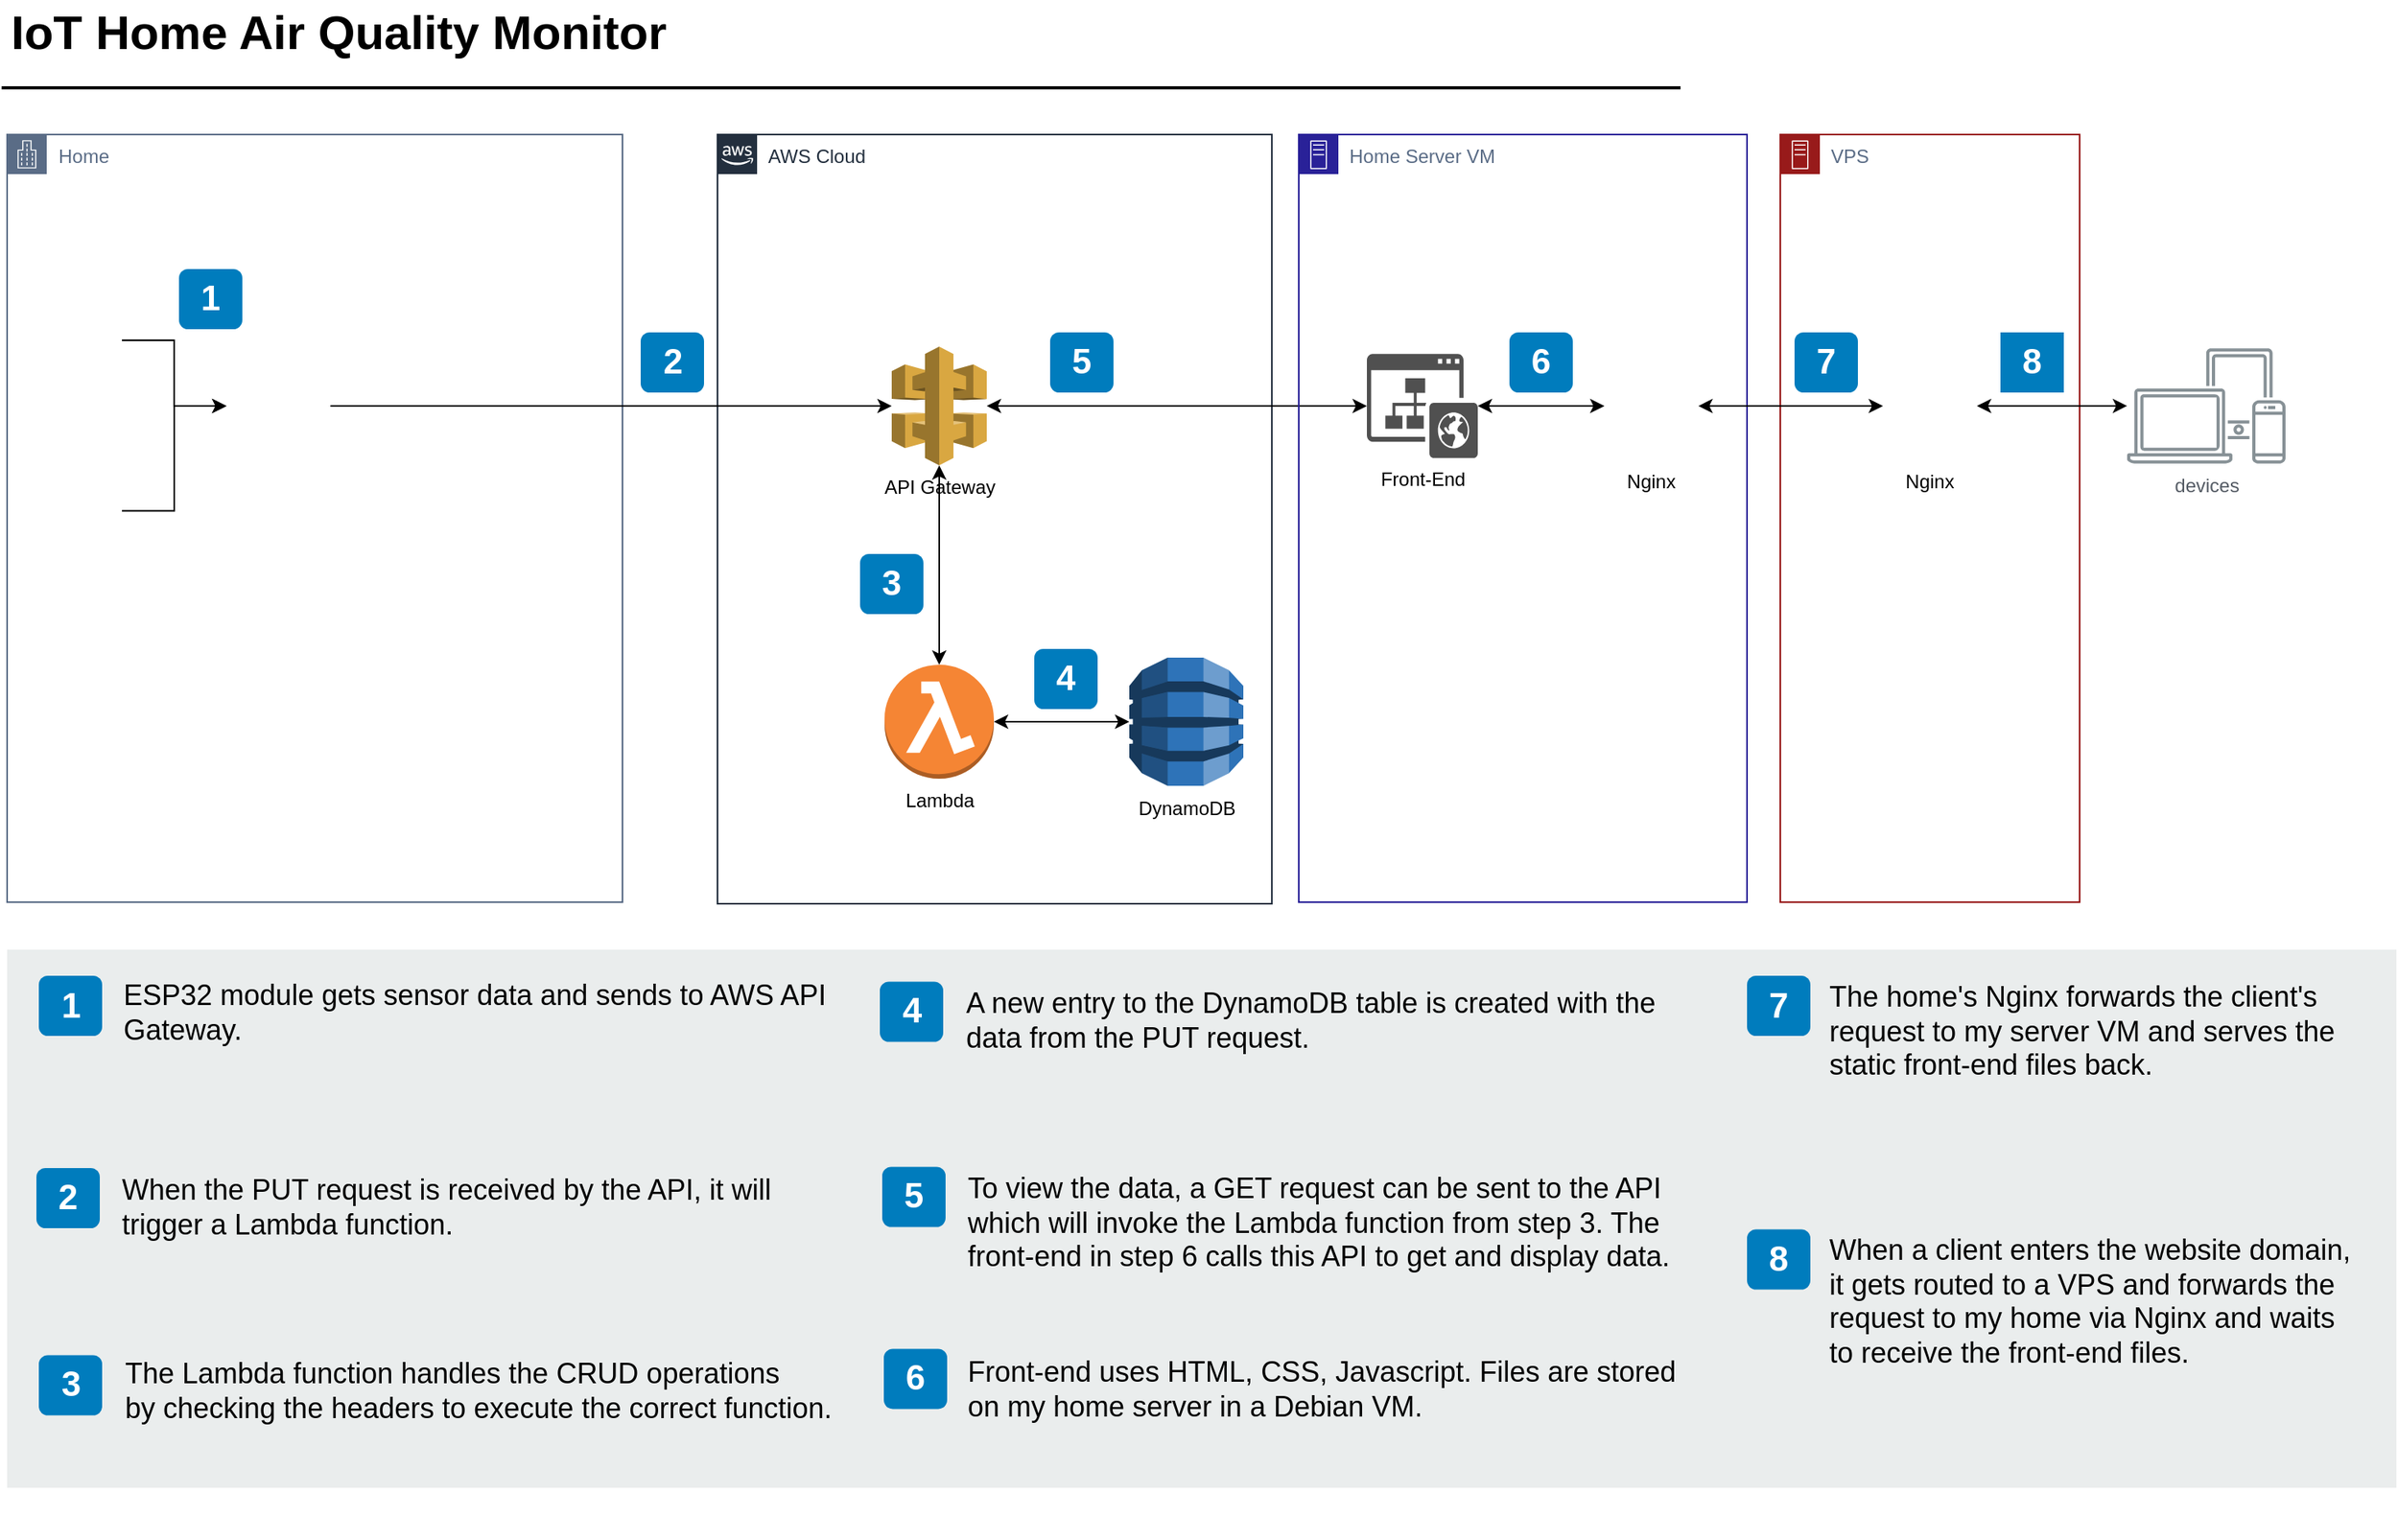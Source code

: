 <mxfile version="22.1.2" type="device">
  <diagram id="Ht1M8jgEwFfnCIfOTk4-" name="Page-1">
    <mxGraphModel dx="2074" dy="1243" grid="1" gridSize="10" guides="1" tooltips="1" connect="1" arrows="1" fold="1" page="1" pageScale="1" pageWidth="827" pageHeight="1169" math="0" shadow="0">
      <root>
        <mxCell id="0" />
        <mxCell id="1" parent="0" />
        <mxCell id="UEzPUAAOIrF-is8g5C7q-2" value="AWS Cloud" style="points=[[0,0],[0.25,0],[0.5,0],[0.75,0],[1,0],[1,0.25],[1,0.5],[1,0.75],[1,1],[0.75,1],[0.5,1],[0.25,1],[0,1],[0,0.75],[0,0.5],[0,0.25]];outlineConnect=0;gradientColor=none;html=1;whiteSpace=wrap;fontSize=12;fontStyle=0;shape=mxgraph.aws4.group;grIcon=mxgraph.aws4.group_aws_cloud_alt;strokeColor=#232F3E;fillColor=none;verticalAlign=top;align=left;spacingLeft=30;fontColor=#232F3E;dashed=0;container=1;pointerEvents=0;collapsible=0;recursiveResize=0;" parent="1" vertex="1">
          <mxGeometry x="460" y="175" width="350" height="486" as="geometry" />
        </mxCell>
        <mxCell id="UEzPUAAOIrF-is8g5C7q-19" value="3" style="rounded=1;whiteSpace=wrap;html=1;fillColor=#007CBD;strokeColor=none;fontColor=#FFFFFF;fontStyle=1;fontSize=22;" parent="UEzPUAAOIrF-is8g5C7q-2" vertex="1">
          <mxGeometry x="90" y="265" width="40" height="38" as="geometry" />
        </mxCell>
        <mxCell id="Rn5ZRjsLJGdN7JnNb3c5-17" value="API Gateway" style="outlineConnect=0;dashed=0;verticalLabelPosition=bottom;verticalAlign=top;align=center;html=1;shape=mxgraph.aws3.api_gateway;fillColor=#D9A741;gradientColor=none;" parent="UEzPUAAOIrF-is8g5C7q-2" vertex="1">
          <mxGeometry x="110" y="134" width="60" height="75" as="geometry" />
        </mxCell>
        <mxCell id="Rn5ZRjsLJGdN7JnNb3c5-20" value="DynamoDB" style="outlineConnect=0;dashed=0;verticalLabelPosition=bottom;verticalAlign=top;align=center;html=1;shape=mxgraph.aws3.dynamo_db;fillColor=#2E73B8;gradientColor=none;" parent="UEzPUAAOIrF-is8g5C7q-2" vertex="1">
          <mxGeometry x="260" y="330.5" width="72" height="81" as="geometry" />
        </mxCell>
        <mxCell id="UEzPUAAOIrF-is8g5C7q-20" value="4" style="rounded=1;whiteSpace=wrap;html=1;fillColor=#007CBD;strokeColor=none;fontColor=#FFFFFF;fontStyle=1;fontSize=22;" parent="UEzPUAAOIrF-is8g5C7q-2" vertex="1">
          <mxGeometry x="200" y="325" width="40" height="38" as="geometry" />
        </mxCell>
        <mxCell id="UEzPUAAOIrF-is8g5C7q-21" value="5" style="rounded=1;whiteSpace=wrap;html=1;fillColor=#007CBD;strokeColor=none;fontColor=#FFFFFF;fontStyle=1;fontSize=22;" parent="UEzPUAAOIrF-is8g5C7q-2" vertex="1">
          <mxGeometry x="210" y="125" width="40" height="38" as="geometry" />
        </mxCell>
        <mxCell id="Rn5ZRjsLJGdN7JnNb3c5-25" style="edgeStyle=orthogonalEdgeStyle;rounded=0;orthogonalLoop=1;jettySize=auto;html=1;startArrow=classic;startFill=1;" parent="UEzPUAAOIrF-is8g5C7q-2" source="Rn5ZRjsLJGdN7JnNb3c5-23" target="Rn5ZRjsLJGdN7JnNb3c5-20" edge="1">
          <mxGeometry relative="1" as="geometry" />
        </mxCell>
        <mxCell id="Rn5ZRjsLJGdN7JnNb3c5-23" value="Lambda" style="outlineConnect=0;dashed=0;verticalLabelPosition=bottom;verticalAlign=top;align=center;html=1;shape=mxgraph.aws3.lambda_function;fillColor=#F58534;gradientColor=none;" parent="UEzPUAAOIrF-is8g5C7q-2" vertex="1">
          <mxGeometry x="105.5" y="335" width="69" height="72" as="geometry" />
        </mxCell>
        <mxCell id="Rn5ZRjsLJGdN7JnNb3c5-24" style="edgeStyle=orthogonalEdgeStyle;rounded=0;orthogonalLoop=1;jettySize=auto;html=1;entryX=0.5;entryY=0;entryDx=0;entryDy=0;entryPerimeter=0;startArrow=classic;startFill=1;" parent="UEzPUAAOIrF-is8g5C7q-2" source="Rn5ZRjsLJGdN7JnNb3c5-17" target="Rn5ZRjsLJGdN7JnNb3c5-23" edge="1">
          <mxGeometry relative="1" as="geometry" />
        </mxCell>
        <mxCell id="UEzPUAAOIrF-is8g5C7q-1" value="Home" style="points=[[0,0],[0.25,0],[0.5,0],[0.75,0],[1,0],[1,0.25],[1,0.5],[1,0.75],[1,1],[0.75,1],[0.5,1],[0.25,1],[0,1],[0,0.75],[0,0.5],[0,0.25]];outlineConnect=0;gradientColor=none;html=1;whiteSpace=wrap;fontSize=12;fontStyle=0;shape=mxgraph.aws4.group;grIcon=mxgraph.aws4.group_corporate_data_center;strokeColor=#5A6C86;fillColor=none;verticalAlign=top;align=left;spacingLeft=30;fontColor=#5A6C86;dashed=0;container=1;pointerEvents=0;collapsible=0;recursiveResize=0;" parent="1" vertex="1">
          <mxGeometry x="11.5" y="175" width="388.5" height="485" as="geometry" />
        </mxCell>
        <mxCell id="Rn5ZRjsLJGdN7JnNb3c5-3" value="" style="shape=image;imageAspect=0;aspect=fixed;verticalLabelPosition=bottom;verticalAlign=top;image=https://domoticx.com/wp-content/uploads/2016/12/ESP32-chip-icon.png;" parent="UEzPUAAOIrF-is8g5C7q-1" vertex="1">
          <mxGeometry x="138.5" y="139" width="65.64" height="65" as="geometry" />
        </mxCell>
        <mxCell id="Rn5ZRjsLJGdN7JnNb3c5-7" style="edgeStyle=orthogonalEdgeStyle;rounded=0;orthogonalLoop=1;jettySize=auto;html=1;" parent="UEzPUAAOIrF-is8g5C7q-1" source="Rn5ZRjsLJGdN7JnNb3c5-5" target="Rn5ZRjsLJGdN7JnNb3c5-3" edge="1">
          <mxGeometry relative="1" as="geometry" />
        </mxCell>
        <mxCell id="Rn5ZRjsLJGdN7JnNb3c5-5" value="" style="shape=image;imageAspect=0;aspect=fixed;verticalLabelPosition=bottom;verticalAlign=top;image=https://img.freepik.com/premium-vector/temparature-humidity-sensor_600943-19.jpg?w=996;" parent="UEzPUAAOIrF-is8g5C7q-1" vertex="1">
          <mxGeometry x="38.43" y="100" width="34.04" height="60" as="geometry" />
        </mxCell>
        <mxCell id="-QjtrjUzRDEMRZ5MF8oH-9" value="1" style="rounded=1;whiteSpace=wrap;html=1;fillColor=#007CBD;strokeColor=none;fontColor=#FFFFFF;fontStyle=1;fontSize=22;" parent="UEzPUAAOIrF-is8g5C7q-1" vertex="1">
          <mxGeometry x="108.5" y="85" width="40" height="38" as="geometry" />
        </mxCell>
        <mxCell id="Rn5ZRjsLJGdN7JnNb3c5-8" style="edgeStyle=orthogonalEdgeStyle;rounded=0;orthogonalLoop=1;jettySize=auto;html=1;entryX=0;entryY=0.5;entryDx=0;entryDy=0;" parent="UEzPUAAOIrF-is8g5C7q-1" source="Rn5ZRjsLJGdN7JnNb3c5-6" target="Rn5ZRjsLJGdN7JnNb3c5-3" edge="1">
          <mxGeometry relative="1" as="geometry" />
        </mxCell>
        <mxCell id="Rn5ZRjsLJGdN7JnNb3c5-6" value="" style="shape=image;imageAspect=0;aspect=fixed;verticalLabelPosition=bottom;verticalAlign=top;image=https://encrypted-tbn0.gstatic.com/images?q=tbn:ANd9GcSmIVqgDF7TUd1_GvoIvHcZfTMsP9s8S5BHoQ&amp;usqp=CAU;" parent="UEzPUAAOIrF-is8g5C7q-1" vertex="1">
          <mxGeometry x="20" y="211.53" width="52.47" height="52.47" as="geometry" />
        </mxCell>
        <mxCell id="UEzPUAAOIrF-is8g5C7q-32" style="edgeStyle=orthogonalEdgeStyle;rounded=0;orthogonalLoop=1;jettySize=auto;html=1;strokeColor=#545B64;strokeWidth=2;endFill=0;endArrow=open;startArrow=none;" parent="1" edge="1">
          <mxGeometry relative="1" as="geometry">
            <mxPoint x="895.5" y="360" as="targetPoint" />
          </mxGeometry>
        </mxCell>
        <mxCell id="UEzPUAAOIrF-is8g5C7q-33" style="edgeStyle=orthogonalEdgeStyle;rounded=0;orthogonalLoop=1;jettySize=auto;html=1;strokeColor=#545B64;strokeWidth=2;endFill=0;endArrow=open;startArrow=none;" parent="1" edge="1">
          <mxGeometry relative="1" as="geometry">
            <mxPoint x="721" y="399" as="targetPoint" />
          </mxGeometry>
        </mxCell>
        <mxCell id="UEzPUAAOIrF-is8g5C7q-34" style="edgeStyle=orthogonalEdgeStyle;rounded=0;orthogonalLoop=1;jettySize=auto;html=1;strokeColor=#545B64;strokeWidth=2;endFill=0;endArrow=open;startArrow=none;" parent="1" edge="1">
          <mxGeometry relative="1" as="geometry">
            <mxPoint x="721" y="542" as="targetPoint" />
          </mxGeometry>
        </mxCell>
        <mxCell id="-QjtrjUzRDEMRZ5MF8oH-47" value="IoT Home Air Quality Monitor" style="text;html=1;resizable=0;points=[];autosize=1;align=left;verticalAlign=top;spacingTop=-4;fontSize=30;fontStyle=1" parent="1" vertex="1">
          <mxGeometry x="11.5" y="90" width="440" height="40" as="geometry" />
        </mxCell>
        <mxCell id="SCVMTBWpLvtzJIhz15lM-1" value="" style="line;strokeWidth=2;html=1;fontSize=14;" parent="1" vertex="1">
          <mxGeometry x="8" y="140.5" width="1060" height="10" as="geometry" />
        </mxCell>
        <mxCell id="7OVz4w7n9kzEPWy-4BBC-3" value="" style="rounded=0;whiteSpace=wrap;html=1;fillColor=#EAEDED;fontSize=22;fontColor=#FFFFFF;strokeColor=none;labelBackgroundColor=none;" parent="1" vertex="1">
          <mxGeometry x="11.5" y="690" width="1508.5" height="340" as="geometry" />
        </mxCell>
        <mxCell id="7OVz4w7n9kzEPWy-4BBC-4" value="1" style="rounded=1;whiteSpace=wrap;html=1;fillColor=#007CBD;strokeColor=none;fontColor=#FFFFFF;fontStyle=1;fontSize=22;labelBackgroundColor=none;" parent="1" vertex="1">
          <mxGeometry x="31.5" y="706.5" width="40" height="38" as="geometry" />
        </mxCell>
        <mxCell id="7OVz4w7n9kzEPWy-4BBC-5" value="2" style="rounded=1;whiteSpace=wrap;html=1;fillColor=#007CBD;strokeColor=none;fontColor=#FFFFFF;fontStyle=1;fontSize=22;labelBackgroundColor=none;" parent="1" vertex="1">
          <mxGeometry x="30" y="828" width="40" height="38" as="geometry" />
        </mxCell>
        <mxCell id="7OVz4w7n9kzEPWy-4BBC-6" value="3" style="rounded=1;whiteSpace=wrap;html=1;fillColor=#007CBD;strokeColor=none;fontColor=#FFFFFF;fontStyle=1;fontSize=22;labelBackgroundColor=none;" parent="1" vertex="1">
          <mxGeometry x="31.5" y="946.25" width="40" height="38" as="geometry" />
        </mxCell>
        <mxCell id="7OVz4w7n9kzEPWy-4BBC-7" value="4" style="rounded=1;whiteSpace=wrap;html=1;fillColor=#007CBD;strokeColor=none;fontColor=#FFFFFF;fontStyle=1;fontSize=22;labelBackgroundColor=none;" parent="1" vertex="1">
          <mxGeometry x="562.5" y="710.25" width="40" height="38" as="geometry" />
        </mxCell>
        <mxCell id="7OVz4w7n9kzEPWy-4BBC-8" value="5" style="rounded=1;whiteSpace=wrap;html=1;fillColor=#007CBD;strokeColor=none;fontColor=#FFFFFF;fontStyle=1;fontSize=22;labelBackgroundColor=none;" parent="1" vertex="1">
          <mxGeometry x="564" y="827.25" width="40" height="38" as="geometry" />
        </mxCell>
        <mxCell id="7OVz4w7n9kzEPWy-4BBC-9" value="6" style="rounded=1;whiteSpace=wrap;html=1;fillColor=#007CBD;strokeColor=none;fontColor=#FFFFFF;fontStyle=1;fontSize=22;labelBackgroundColor=none;" parent="1" vertex="1">
          <mxGeometry x="565" y="942.25" width="40" height="38" as="geometry" />
        </mxCell>
        <mxCell id="7OVz4w7n9kzEPWy-4BBC-13" value="&lt;span style=&quot;font-size: 18px;&quot;&gt;ESP32 module gets sensor data and sends to AWS API Gateway.&lt;/span&gt;" style="text;html=1;align=left;verticalAlign=top;spacingTop=-4;fontSize=18;labelBackgroundColor=none;whiteSpace=wrap;" parent="1" vertex="1">
          <mxGeometry x="83" y="706" width="449" height="118" as="geometry" />
        </mxCell>
        <mxCell id="7OVz4w7n9kzEPWy-4BBC-14" value="When the PUT request is received by the API, it will trigger a Lambda function." style="text;html=1;align=left;verticalAlign=top;spacingTop=-4;fontSize=18;labelBackgroundColor=none;whiteSpace=wrap;" parent="1" vertex="1">
          <mxGeometry x="82" y="828.5" width="450" height="115" as="geometry" />
        </mxCell>
        <mxCell id="7OVz4w7n9kzEPWy-4BBC-15" value="The Lambda function&amp;nbsp;handles the CRUD operations by&amp;nbsp;&lt;span style=&quot;font-size: 18px;&quot;&gt;checking the headers to execute the correct function.&lt;/span&gt;" style="text;html=1;align=left;verticalAlign=top;spacingTop=-4;fontSize=18;labelBackgroundColor=none;whiteSpace=wrap;" parent="1" vertex="1">
          <mxGeometry x="83.5" y="944.75" width="450" height="117" as="geometry" />
        </mxCell>
        <mxCell id="7OVz4w7n9kzEPWy-4BBC-16" value="&lt;span style=&quot;font-size: 18px;&quot;&gt;A new entry to the DynamoDB table is created with the data from the PUT request.&lt;/span&gt;" style="text;html=1;align=left;verticalAlign=top;spacingTop=-4;fontSize=18;labelBackgroundColor=none;whiteSpace=wrap;" parent="1" vertex="1">
          <mxGeometry x="614.5" y="710.75" width="450" height="121" as="geometry" />
        </mxCell>
        <mxCell id="7OVz4w7n9kzEPWy-4BBC-17" value="To view the data, a GET request can be sent to the API which will invoke the Lambda function from step 3. The front-end in step 6 calls this API to get and display data." style="text;html=1;align=left;verticalAlign=top;spacingTop=-4;fontSize=18;labelBackgroundColor=none;whiteSpace=wrap;" parent="1" vertex="1">
          <mxGeometry x="615.5" y="827.75" width="449" height="114" as="geometry" />
        </mxCell>
        <mxCell id="7OVz4w7n9kzEPWy-4BBC-18" value="Front-end uses HTML, CSS, Javascript. Files are stored on my home server in a Debian VM." style="text;html=1;align=left;verticalAlign=top;spacingTop=-4;fontSize=18;labelBackgroundColor=none;whiteSpace=wrap;" parent="1" vertex="1">
          <mxGeometry x="615.5" y="943.75" width="450" height="66.25" as="geometry" />
        </mxCell>
        <mxCell id="UEzPUAAOIrF-is8g5C7q-10" value="2" style="rounded=1;whiteSpace=wrap;html=1;fillColor=#007CBD;strokeColor=none;fontColor=#FFFFFF;fontStyle=1;fontSize=22;" parent="1" vertex="1">
          <mxGeometry x="411.5" y="300" width="40" height="38" as="geometry" />
        </mxCell>
        <mxCell id="Rn5ZRjsLJGdN7JnNb3c5-19" style="edgeStyle=orthogonalEdgeStyle;rounded=0;orthogonalLoop=1;jettySize=auto;html=1;" parent="1" source="Rn5ZRjsLJGdN7JnNb3c5-3" target="Rn5ZRjsLJGdN7JnNb3c5-17" edge="1">
          <mxGeometry relative="1" as="geometry" />
        </mxCell>
        <mxCell id="Rn5ZRjsLJGdN7JnNb3c5-26" value="devices" style="sketch=0;outlineConnect=0;gradientColor=none;fontColor=#545B64;strokeColor=none;fillColor=#879196;dashed=0;verticalLabelPosition=bottom;verticalAlign=top;align=center;html=1;fontSize=12;fontStyle=0;aspect=fixed;shape=mxgraph.aws4.illustration_devices;pointerEvents=1" parent="1" vertex="1">
          <mxGeometry x="1350" y="310.01" width="100" height="73" as="geometry" />
        </mxCell>
        <mxCell id="LVJ6si972l2Sbibib7fI-14" style="edgeStyle=orthogonalEdgeStyle;rounded=0;orthogonalLoop=1;jettySize=auto;html=1;startArrow=classic;startFill=1;" parent="1" source="Rn5ZRjsLJGdN7JnNb3c5-28" target="LVJ6si972l2Sbibib7fI-13" edge="1">
          <mxGeometry relative="1" as="geometry" />
        </mxCell>
        <mxCell id="Rn5ZRjsLJGdN7JnNb3c5-28" value="Front-End" style="sketch=0;pointerEvents=1;shadow=0;dashed=0;html=1;strokeColor=none;fillColor=#505050;labelPosition=center;verticalLabelPosition=bottom;verticalAlign=top;outlineConnect=0;align=center;shape=mxgraph.office.sites.website_public;" parent="1" vertex="1">
          <mxGeometry x="870" y="313.63" width="70" height="65.75" as="geometry" />
        </mxCell>
        <mxCell id="UZnFOWKkK_b1K7-Heg4M-10" style="edgeStyle=orthogonalEdgeStyle;rounded=0;orthogonalLoop=1;jettySize=auto;html=1;startArrow=classic;startFill=1;" parent="1" source="Rn5ZRjsLJGdN7JnNb3c5-17" target="Rn5ZRjsLJGdN7JnNb3c5-28" edge="1">
          <mxGeometry relative="1" as="geometry" />
        </mxCell>
        <mxCell id="LVJ6si972l2Sbibib7fI-8" value="Home Server VM" style="points=[[0,0],[0.25,0],[0.5,0],[0.75,0],[1,0],[1,0.25],[1,0.5],[1,0.75],[1,1],[0.75,1],[0.5,1],[0.25,1],[0,1],[0,0.75],[0,0.5],[0,0.25]];outlineConnect=0;gradientColor=none;html=1;whiteSpace=wrap;fontSize=12;fontStyle=0;container=1;pointerEvents=0;collapsible=0;recursiveResize=0;shape=mxgraph.aws4.group;grIcon=mxgraph.aws4.group_on_premise;strokeColor=#292198;fillColor=none;verticalAlign=top;align=left;spacingLeft=30;fontColor=#5A6C86;dashed=0;" parent="1" vertex="1">
          <mxGeometry x="827" y="175" width="283" height="485" as="geometry" />
        </mxCell>
        <mxCell id="Rn5ZRjsLJGdN7JnNb3c5-29" value="6" style="rounded=1;whiteSpace=wrap;html=1;fillColor=#007CBD;strokeColor=none;fontColor=#FFFFFF;fontStyle=1;fontSize=22;labelBackgroundColor=none;" parent="LVJ6si972l2Sbibib7fI-8" vertex="1">
          <mxGeometry x="133" y="125" width="40" height="38" as="geometry" />
        </mxCell>
        <mxCell id="LVJ6si972l2Sbibib7fI-13" value="Nginx" style="shape=image;imageAspect=0;aspect=fixed;verticalLabelPosition=bottom;verticalAlign=top;image=https://external-content.duckduckgo.com/iu/?u=https%3A%2F%2Flogodownload.org%2Fwp-content%2Fuploads%2F2018%2F03%2Fnginx-logo-1.png&amp;f=1&amp;nofb=1&amp;ipt=b5c4931b243eabe0342c0ef6da577054d1a2e429cc3cde45daf2badb853b2028&amp;ipo=images;" parent="LVJ6si972l2Sbibib7fI-8" vertex="1">
          <mxGeometry x="193" y="137.51" width="59.24" height="68" as="geometry" />
        </mxCell>
        <mxCell id="LVJ6si972l2Sbibib7fI-9" value="7" style="rounded=1;whiteSpace=wrap;html=1;fillColor=#007CBD;strokeColor=none;fontColor=#FFFFFF;fontStyle=1;fontSize=22;labelBackgroundColor=none;" parent="1" vertex="1">
          <mxGeometry x="1110" y="706.5" width="40" height="38" as="geometry" />
        </mxCell>
        <mxCell id="LVJ6si972l2Sbibib7fI-10" value="8" style="rounded=1;whiteSpace=wrap;html=1;fillColor=#007CBD;strokeColor=none;fontColor=#FFFFFF;fontStyle=1;fontSize=22;labelBackgroundColor=none;" parent="1" vertex="1">
          <mxGeometry x="1110" y="866.75" width="40" height="38" as="geometry" />
        </mxCell>
        <mxCell id="LVJ6si972l2Sbibib7fI-11" value="&lt;span style=&quot;font-size: 18px;&quot;&gt;The home&#39;s Nginx forwards the client&#39;s request to my server VM and serves the static front-end files back.&lt;/span&gt;" style="text;html=1;align=left;verticalAlign=top;spacingTop=-4;fontSize=18;labelBackgroundColor=none;whiteSpace=wrap;" parent="1" vertex="1">
          <mxGeometry x="1160" y="706.75" width="340" height="121" as="geometry" />
        </mxCell>
        <mxCell id="LVJ6si972l2Sbibib7fI-19" value="VPS" style="points=[[0,0],[0.25,0],[0.5,0],[0.75,0],[1,0],[1,0.25],[1,0.5],[1,0.75],[1,1],[0.75,1],[0.5,1],[0.25,1],[0,1],[0,0.75],[0,0.5],[0,0.25]];outlineConnect=0;gradientColor=none;html=1;whiteSpace=wrap;fontSize=12;fontStyle=0;container=1;pointerEvents=0;collapsible=0;recursiveResize=0;shape=mxgraph.aws4.group;grIcon=mxgraph.aws4.group_on_premise;strokeColor=#981A1A;fillColor=none;verticalAlign=top;align=left;spacingLeft=30;fontColor=#5A6C86;dashed=0;" parent="1" vertex="1">
          <mxGeometry x="1131" y="175" width="189" height="485" as="geometry" />
        </mxCell>
        <mxCell id="LVJ6si972l2Sbibib7fI-15" value="7" style="rounded=1;whiteSpace=wrap;html=1;fillColor=#007CBD;strokeColor=none;fontColor=#FFFFFF;fontStyle=1;fontSize=22;labelBackgroundColor=none;" parent="LVJ6si972l2Sbibib7fI-19" vertex="1">
          <mxGeometry x="9" y="125" width="40" height="38" as="geometry" />
        </mxCell>
        <mxCell id="LVJ6si972l2Sbibib7fI-21" value="Nginx" style="shape=image;imageAspect=0;aspect=fixed;verticalLabelPosition=bottom;verticalAlign=top;image=https://external-content.duckduckgo.com/iu/?u=https%3A%2F%2Flogodownload.org%2Fwp-content%2Fuploads%2F2018%2F03%2Fnginx-logo-1.png&amp;f=1&amp;nofb=1&amp;ipt=b5c4931b243eabe0342c0ef6da577054d1a2e429cc3cde45daf2badb853b2028&amp;ipo=images;" parent="LVJ6si972l2Sbibib7fI-19" vertex="1">
          <mxGeometry x="64.88" y="137.51" width="59.24" height="68" as="geometry" />
        </mxCell>
        <mxCell id="LVJ6si972l2Sbibib7fI-24" value="8" style="rounded=1;whiteSpace=wrap;html=1;fillColor=#007CBD;strokeColor=none;fontColor=#FFFFFF;fontStyle=1;fontSize=22;labelBackgroundColor=none;arcSize=0;" parent="LVJ6si972l2Sbibib7fI-19" vertex="1">
          <mxGeometry x="139" y="125" width="40" height="38" as="geometry" />
        </mxCell>
        <mxCell id="LVJ6si972l2Sbibib7fI-20" value="When a client enters the website domain, it gets routed to a VPS and forwards the request to my home via Nginx and waits to receive the front-end files." style="text;html=1;align=left;verticalAlign=top;spacingTop=-4;fontSize=18;labelBackgroundColor=none;whiteSpace=wrap;" parent="1" vertex="1">
          <mxGeometry x="1160" y="866.75" width="340" height="121" as="geometry" />
        </mxCell>
        <mxCell id="LVJ6si972l2Sbibib7fI-22" style="edgeStyle=orthogonalEdgeStyle;rounded=0;orthogonalLoop=1;jettySize=auto;html=1;startArrow=classic;startFill=1;" parent="1" source="LVJ6si972l2Sbibib7fI-21" target="Rn5ZRjsLJGdN7JnNb3c5-26" edge="1">
          <mxGeometry relative="1" as="geometry" />
        </mxCell>
        <mxCell id="LVJ6si972l2Sbibib7fI-23" style="edgeStyle=orthogonalEdgeStyle;rounded=0;orthogonalLoop=1;jettySize=auto;html=1;startArrow=classic;startFill=1;" parent="1" source="LVJ6si972l2Sbibib7fI-13" target="LVJ6si972l2Sbibib7fI-21" edge="1">
          <mxGeometry relative="1" as="geometry" />
        </mxCell>
      </root>
    </mxGraphModel>
  </diagram>
</mxfile>
